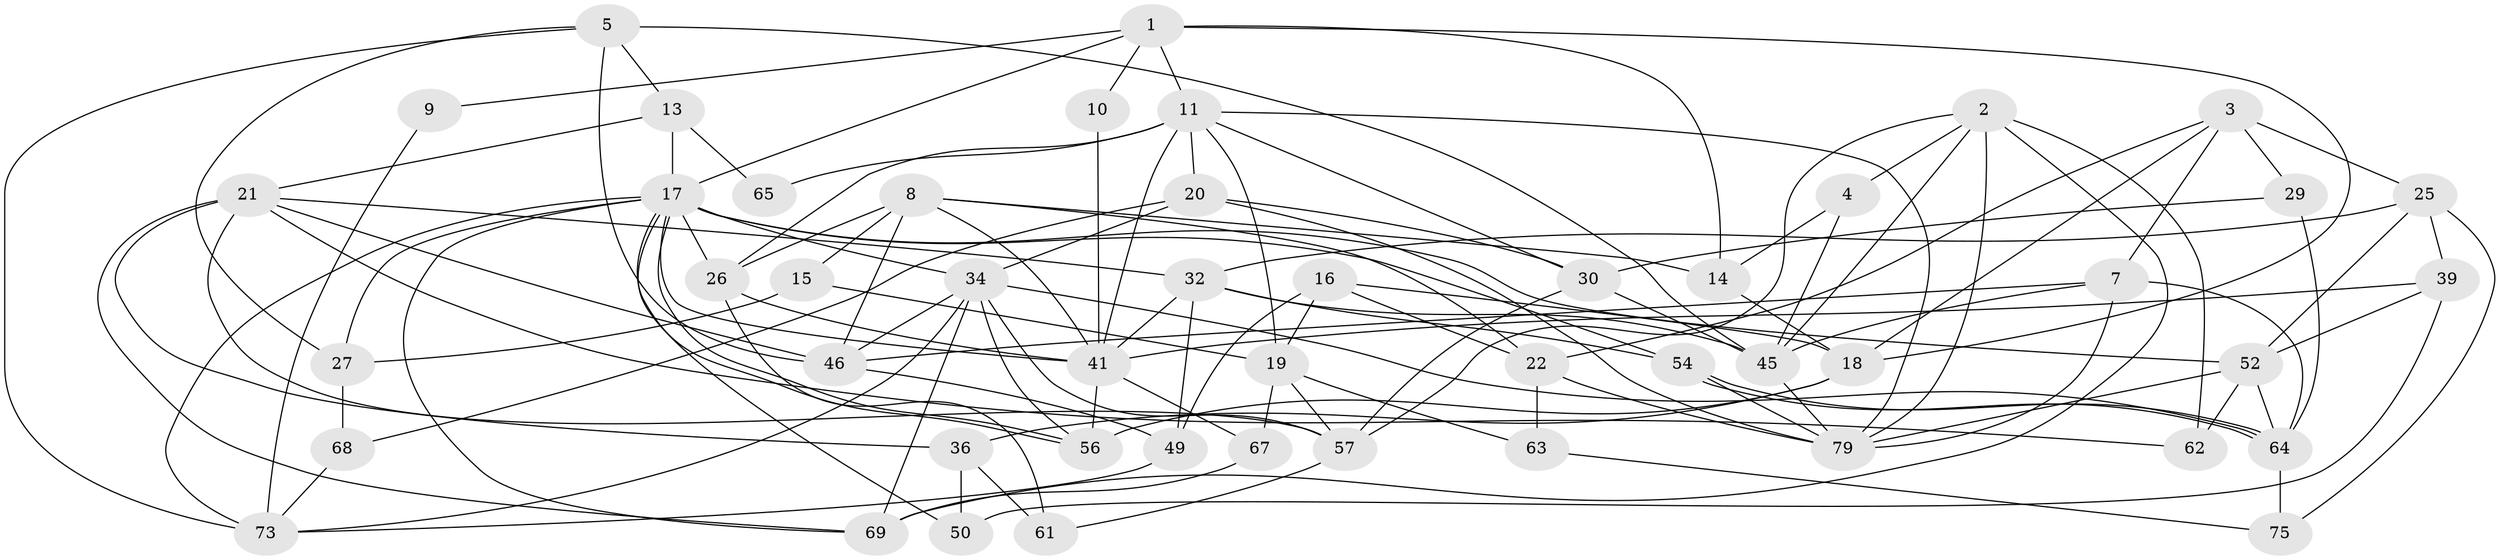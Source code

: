 // Generated by graph-tools (version 1.1) at 2025/52/02/27/25 19:52:09]
// undirected, 49 vertices, 123 edges
graph export_dot {
graph [start="1"]
  node [color=gray90,style=filled];
  1 [super="+48"];
  2 [super="+6"];
  3;
  4 [super="+23"];
  5 [super="+38"];
  7 [super="+24"];
  8 [super="+28"];
  9 [super="+78"];
  10;
  11 [super="+12"];
  13 [super="+58"];
  14;
  15;
  16;
  17 [super="+31"];
  18 [super="+44"];
  19 [super="+51"];
  20 [super="+43"];
  21 [super="+47"];
  22 [super="+35"];
  25 [super="+59"];
  26 [super="+42"];
  27 [super="+66"];
  29 [super="+33"];
  30 [super="+37"];
  32 [super="+53"];
  34 [super="+40"];
  36 [super="+71"];
  39;
  41 [super="+70"];
  45 [super="+55"];
  46 [super="+60"];
  49 [super="+76"];
  50;
  52 [super="+77"];
  54;
  56;
  57;
  61;
  62;
  63;
  64 [super="+72"];
  65;
  67 [super="+74"];
  68;
  69;
  73;
  75;
  79 [super="+80"];
  1 -- 17;
  1 -- 9;
  1 -- 10;
  1 -- 11;
  1 -- 14;
  1 -- 18;
  2 -- 57;
  2 -- 79;
  2 -- 4;
  2 -- 69;
  2 -- 62;
  2 -- 45;
  3 -- 18;
  3 -- 7;
  3 -- 22;
  3 -- 29;
  3 -- 25;
  4 -- 14;
  4 -- 45 [weight=2];
  5 -- 45;
  5 -- 73;
  5 -- 13;
  5 -- 27;
  5 -- 46;
  7 -- 79;
  7 -- 46;
  7 -- 64;
  7 -- 45 [weight=2];
  8 -- 26 [weight=2];
  8 -- 15;
  8 -- 22;
  8 -- 41;
  8 -- 14;
  8 -- 46;
  9 -- 73;
  10 -- 41;
  11 -- 19;
  11 -- 30;
  11 -- 65;
  11 -- 79;
  11 -- 26;
  11 -- 41;
  11 -- 20;
  13 -- 21;
  13 -- 65;
  13 -- 17;
  14 -- 18;
  15 -- 19;
  15 -- 27;
  16 -- 19;
  16 -- 18;
  16 -- 49;
  16 -- 22;
  17 -- 56;
  17 -- 56;
  17 -- 50;
  17 -- 54;
  17 -- 69;
  17 -- 73;
  17 -- 26;
  17 -- 27;
  17 -- 41;
  17 -- 34;
  17 -- 52;
  18 -- 36;
  18 -- 56;
  19 -- 67 [weight=3];
  19 -- 63;
  19 -- 57;
  20 -- 30;
  20 -- 34;
  20 -- 68;
  20 -- 79;
  21 -- 62;
  21 -- 46;
  21 -- 57;
  21 -- 69;
  21 -- 36;
  21 -- 32;
  22 -- 63;
  22 -- 79;
  25 -- 39;
  25 -- 32;
  25 -- 75;
  25 -- 52;
  26 -- 41;
  26 -- 61;
  27 -- 68;
  29 -- 64;
  29 -- 30;
  30 -- 57;
  30 -- 45;
  32 -- 45;
  32 -- 49;
  32 -- 41;
  32 -- 54;
  34 -- 73;
  34 -- 64;
  34 -- 69;
  34 -- 56;
  34 -- 57;
  34 -- 46;
  36 -- 61;
  36 -- 50;
  39 -- 52;
  39 -- 50;
  39 -- 41;
  41 -- 56;
  41 -- 67;
  45 -- 79;
  46 -- 49;
  49 -- 73;
  52 -- 62;
  52 -- 79;
  52 -- 64;
  54 -- 64;
  54 -- 64;
  54 -- 79;
  57 -- 61;
  63 -- 75;
  64 -- 75;
  67 -- 69;
  68 -- 73;
}
